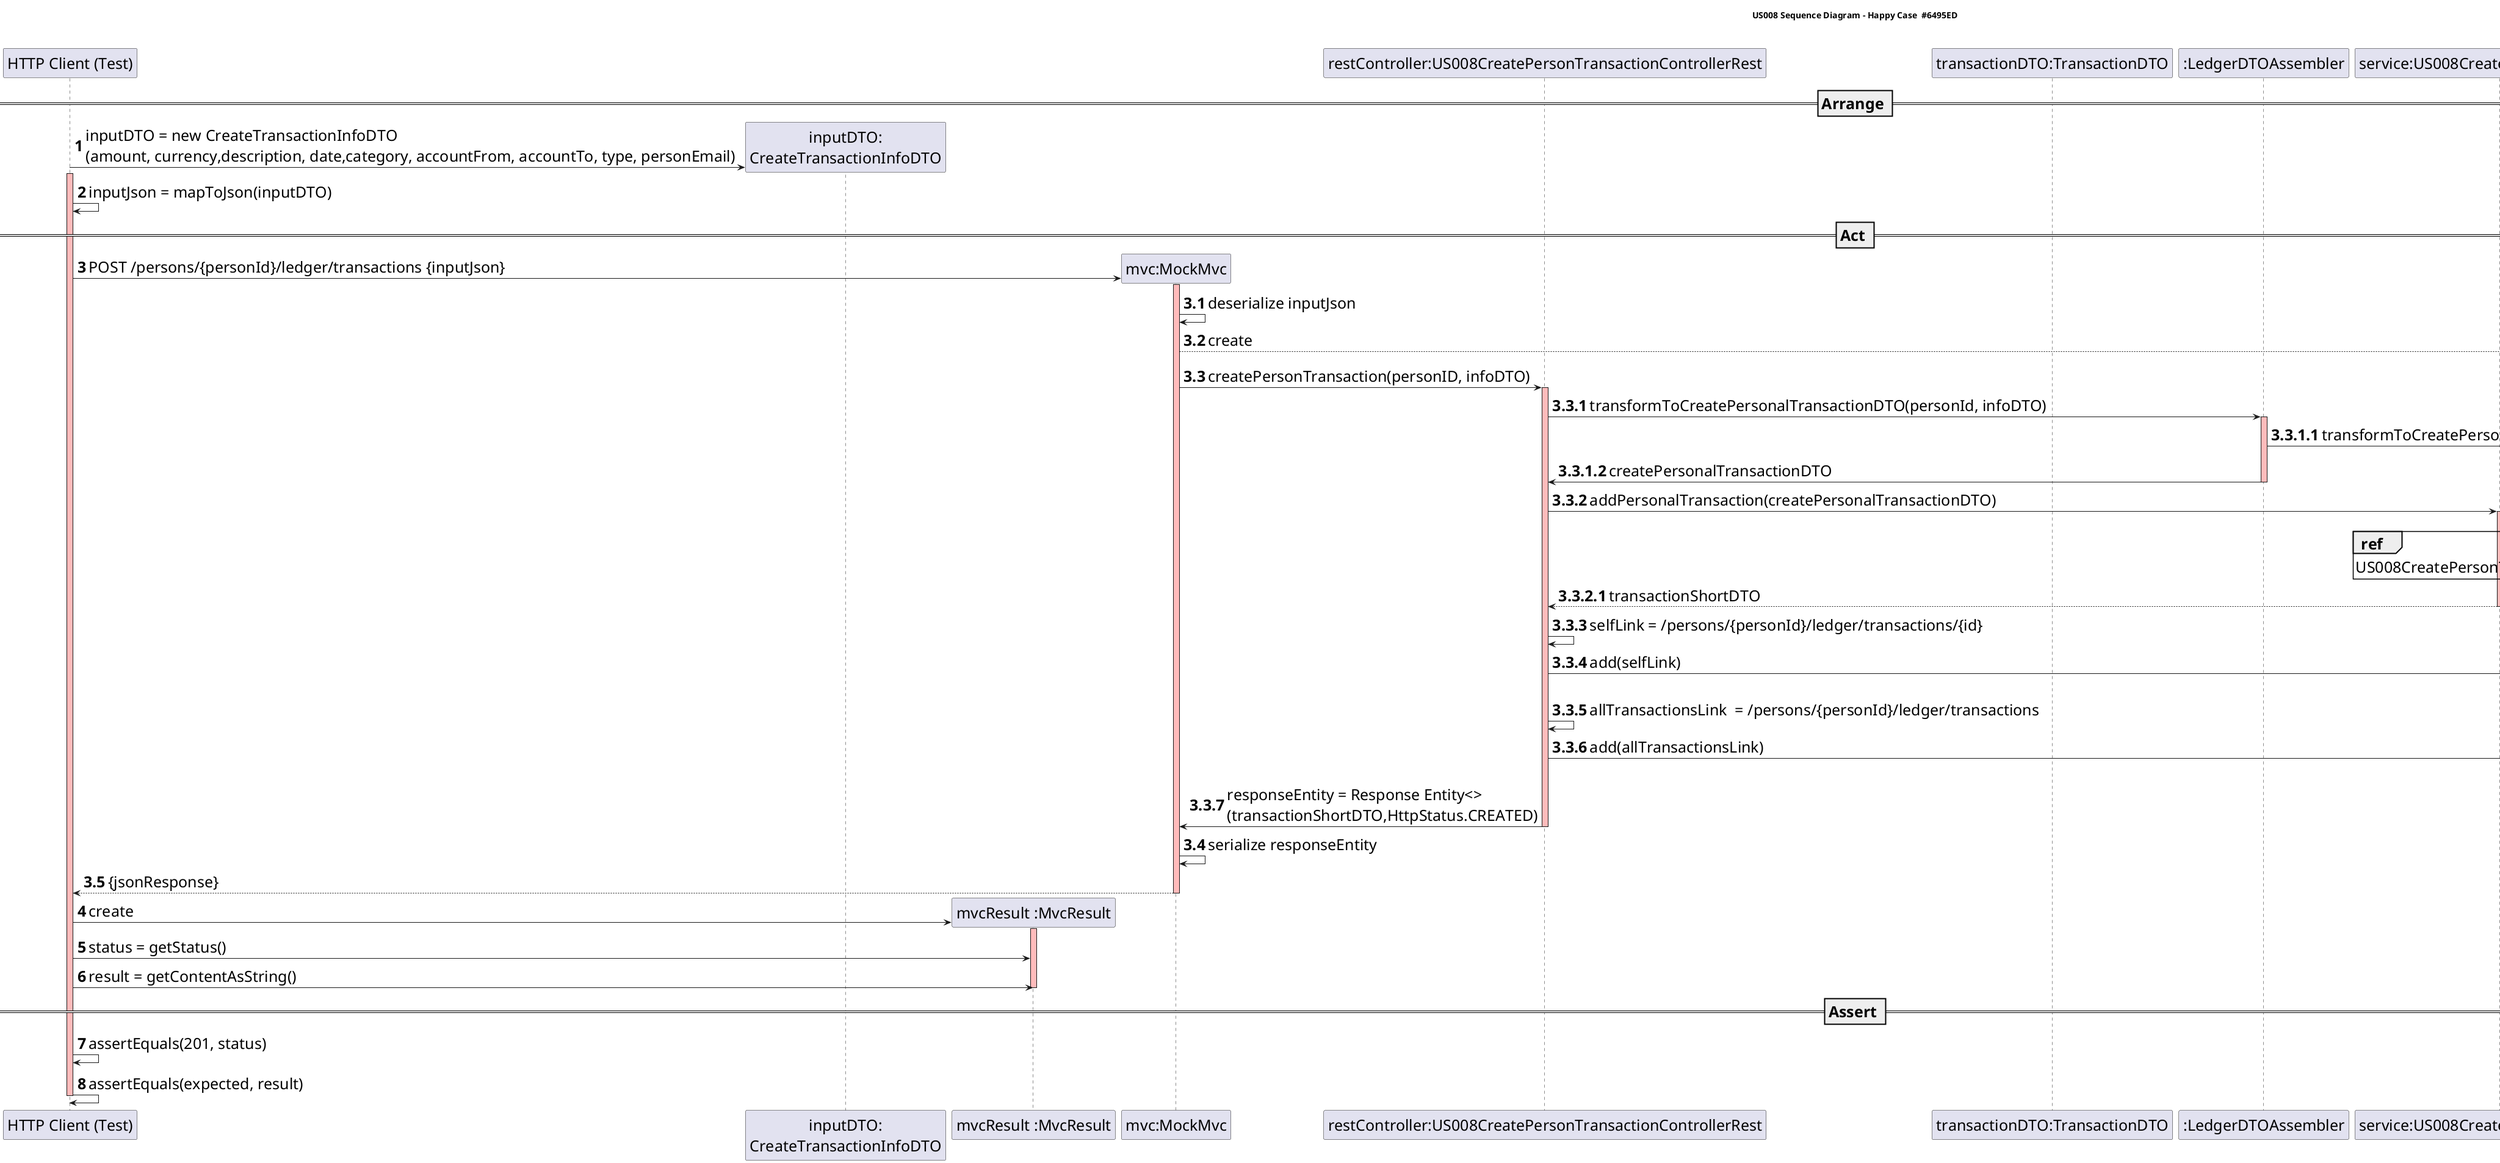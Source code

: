 @startuml
skinparam DefaultFontSize 25

title US008 Sequence Diagram - Happy Case  #6495ED

participant "HTTP Client (Test)"
participant "inputDTO:\nCreateTransactionInfoDTO"
participant "mvcResult :MvcResult"
participant "mvc:MockMvc"
participant "restController:US008CreatePersonTransactionControllerRest"
participant "transactionDTO:TransactionDTO"
participant ":LedgerDTOAssembler"
participant "service:US008CreateTransactionService"
participant "infoDTO:CreateTransactionInfoDTO"

== Arrange ==
autonumber

create "inputDTO:\nCreateTransactionInfoDTO"
"HTTP Client (Test)" -> "inputDTO:\nCreateTransactionInfoDTO": inputDTO = new CreateTransactionInfoDTO\n(amount, currency,description, date,category, accountFrom, accountTo, type, personEmail)
activate "HTTP Client (Test)" #FFBBBB
"HTTP Client (Test)" -> "HTTP Client (Test)": inputJson = mapToJson(inputDTO)

== Act ==

create "mvc:MockMvc"
"HTTP Client (Test)" -> "mvc:MockMvc" :POST /persons/{personId}/ledger/transactions {inputJson}
activate "mvc:MockMvc"  #FFBBBB

autonumber 3.1
"mvc:MockMvc" -> "mvc:MockMvc" :  deserialize inputJson

create "infoDTO:CreateTransactionInfoDTO"
"mvc:MockMvc"-->"infoDTO:CreateTransactionInfoDTO": create

"mvc:MockMvc"-> "restController:US008CreatePersonTransactionControllerRest": createPersonTransaction(personID, infoDTO)
activate "restController:US008CreatePersonTransactionControllerRest" #FFBBBB

autonumber 3.3.1
"restController:US008CreatePersonTransactionControllerRest"-> ":LedgerDTOAssembler": transformToCreatePersonalTransactionDTO(personId, infoDTO)
activate ":LedgerDTOAssembler"  #FFBBBB

autonumber 3.3.1.1
create "createPersonalTransactionDTO:CreatePersonalTransactionDTO"
":LedgerDTOAssembler" -> "createPersonalTransactionDTO:CreatePersonalTransactionDTO": transformToCreatePersonalTransactionDTO(personId, infoDTO)

":LedgerDTOAssembler" -> "restController:US008CreatePersonTransactionControllerRest" : createPersonalTransactionDTO

deactivate ":LedgerDTOAssembler"

autonumber 3.3.2
"restController:US008CreatePersonTransactionControllerRest"->"service:US008CreateTransactionService": addPersonalTransaction(createPersonalTransactionDTO)
activate "service:US008CreateTransactionService" #FFBBBB

|||

ref over "service:US008CreateTransactionService" : US008CreatePersonTransactionControllerRestPart1

autonumber 3.3.2.1
"service:US008CreateTransactionService" --> "restController:US008CreatePersonTransactionControllerRest" : transactionShortDTO
deactivate "service:US008CreateTransactionService"

autonumber 3.3.3
"restController:US008CreatePersonTransactionControllerRest"->"restController:US008CreatePersonTransactionControllerRest": selfLink = /persons/{personId}/ledger/transactions/{id}
"restController:US008CreatePersonTransactionControllerRest"-> "transactionShortDTO:TransactionShortDTO": add(selfLink)
activate "transactionShortDTO:TransactionShortDTO" #FFBBBB
deactivate "transactionShortDTO:TransactionShortDTO" #FFBBBB

"restController:US008CreatePersonTransactionControllerRest"->"restController:US008CreatePersonTransactionControllerRest": allTransactionsLink  = /persons/{personId}/ledger/transactions
"restController:US008CreatePersonTransactionControllerRest"-> "transactionShortDTO:TransactionShortDTO": add(allTransactionsLink)
activate "transactionShortDTO:TransactionShortDTO" #FFBBBB
deactivate "transactionShortDTO:TransactionShortDTO" #FFBBBB

"restController:US008CreatePersonTransactionControllerRest" -> "mvc:MockMvc": responseEntity = Response Entity<>\n(transactionShortDTO,HttpStatus.CREATED)
deactivate "restController:US008CreatePersonTransactionControllerRest"

autonumber 3.4
"mvc:MockMvc" -> "mvc:MockMvc" : serialize responseEntity
"mvc:MockMvc" --> "HTTP Client (Test)" : {jsonResponse}
deactivate "mvc:MockMvc"

autonumber 4
create "mvcResult :MvcResult"
"HTTP Client (Test)" -> "mvcResult :MvcResult" : create
activate "mvcResult :MvcResult" #FFBBBB

"HTTP Client (Test)" -> "mvcResult :MvcResult" : status = getStatus()
"HTTP Client (Test)" -> "mvcResult :MvcResult" : result = getContentAsString()
deactivate "mvcResult :MvcResult" #FFBBBB

== Assert ==

"HTTP Client (Test)" -> "HTTP Client (Test)" : assertEquals(201, status)
"HTTP Client (Test)" -> "HTTP Client (Test)" : assertEquals(expected, result)
deactivate "HTTP Client (Test)" #FFBBBB

@enduml
